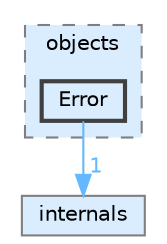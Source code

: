 digraph "includes/types/objects/Error"
{
 // LATEX_PDF_SIZE
  bgcolor="transparent";
  edge [fontname=Helvetica,fontsize=10,labelfontname=Helvetica,labelfontsize=10];
  node [fontname=Helvetica,fontsize=10,shape=box,height=0.2,width=0.4];
  compound=true
  subgraph clusterdir_6f679e7a520f311039e4f0b30094b878 {
    graph [ bgcolor="#daedff", pencolor="grey50", label="objects", fontname=Helvetica,fontsize=10 style="filled,dashed", URL="dir_6f679e7a520f311039e4f0b30094b878.html",tooltip=""]
  dir_2ef48bebe70a20806f14c718942d11dc [label="Error", fillcolor="#daedff", color="grey25", style="filled,bold", URL="dir_2ef48bebe70a20806f14c718942d11dc.html",tooltip=""];
  }
  dir_a9d9b9bbf15479e3064110165d860e33 [label="internals", fillcolor="#daedff", color="grey50", style="filled", URL="dir_a9d9b9bbf15479e3064110165d860e33.html",tooltip=""];
  dir_2ef48bebe70a20806f14c718942d11dc->dir_a9d9b9bbf15479e3064110165d860e33 [headlabel="1", labeldistance=1.5 headhref="dir_000011_000020.html" href="dir_000011_000020.html" color="steelblue1" fontcolor="steelblue1"];
}
